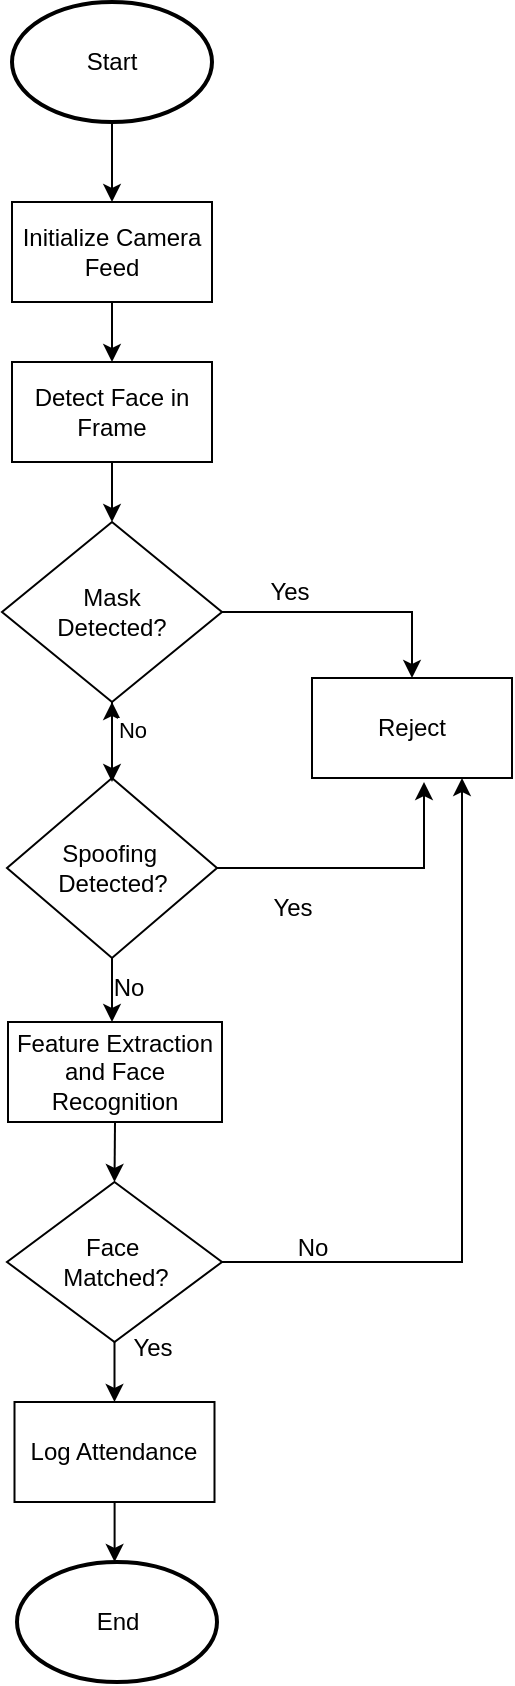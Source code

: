 <mxfile version="27.0.9">
  <diagram name="Page-1" id="5l23HNWWD5fYFxMAhC1Q">
    <mxGraphModel dx="304" dy="115" grid="1" gridSize="10" guides="1" tooltips="1" connect="1" arrows="1" fold="1" page="1" pageScale="1" pageWidth="850" pageHeight="1100" math="0" shadow="0">
      <root>
        <mxCell id="0" />
        <mxCell id="1" parent="0" />
        <mxCell id="aWGVYGU0lvLJ7pwz3MMg-1" value="Start" style="strokeWidth=2;html=1;shape=mxgraph.flowchart.start_1;whiteSpace=wrap;" parent="1" vertex="1">
          <mxGeometry x="392" y="100" width="100" height="60" as="geometry" />
        </mxCell>
        <mxCell id="aWGVYGU0lvLJ7pwz3MMg-2" value="Initialize Camera Feed" style="html=1;dashed=0;whiteSpace=wrap;" parent="1" vertex="1">
          <mxGeometry x="392" y="200" width="100" height="50" as="geometry" />
        </mxCell>
        <mxCell id="aWGVYGU0lvLJ7pwz3MMg-3" value="Detect Face in Frame" style="html=1;dashed=0;whiteSpace=wrap;" parent="1" vertex="1">
          <mxGeometry x="392" y="280" width="100" height="50" as="geometry" />
        </mxCell>
        <mxCell id="aWGVYGU0lvLJ7pwz3MMg-4" value="Mask &lt;br&gt;Detected?" style="shape=rhombus;html=1;dashed=0;whiteSpace=wrap;perimeter=rhombusPerimeter;" parent="1" vertex="1">
          <mxGeometry x="387" y="360" width="110" height="90" as="geometry" />
        </mxCell>
        <mxCell id="zKq4tAjFMvw2OrW4VMCg-1" value="" style="edgeStyle=orthogonalEdgeStyle;rounded=0;orthogonalLoop=1;jettySize=auto;html=1;" edge="1" parent="1" source="aWGVYGU0lvLJ7pwz3MMg-5" target="aWGVYGU0lvLJ7pwz3MMg-4">
          <mxGeometry relative="1" as="geometry" />
        </mxCell>
        <mxCell id="aWGVYGU0lvLJ7pwz3MMg-5" value="Spoofing&amp;nbsp;&lt;div&gt;Detected?&lt;/div&gt;" style="shape=rhombus;html=1;dashed=0;whiteSpace=wrap;perimeter=rhombusPerimeter;" parent="1" vertex="1">
          <mxGeometry x="389.5" y="488" width="105" height="90" as="geometry" />
        </mxCell>
        <mxCell id="aWGVYGU0lvLJ7pwz3MMg-6" value="Reject" style="html=1;dashed=0;whiteSpace=wrap;" parent="1" vertex="1">
          <mxGeometry x="542" y="438" width="100" height="50" as="geometry" />
        </mxCell>
        <mxCell id="aWGVYGU0lvLJ7pwz3MMg-7" value="Feature Extraction and Face Recognition" style="html=1;dashed=0;whiteSpace=wrap;" parent="1" vertex="1">
          <mxGeometry x="390" y="610" width="107" height="50" as="geometry" />
        </mxCell>
        <mxCell id="aWGVYGU0lvLJ7pwz3MMg-8" value="Face&amp;nbsp;&lt;div&gt;Matched?&lt;/div&gt;" style="shape=rhombus;html=1;dashed=0;whiteSpace=wrap;perimeter=rhombusPerimeter;" parent="1" vertex="1">
          <mxGeometry x="389.5" y="690" width="107.5" height="80" as="geometry" />
        </mxCell>
        <mxCell id="zKq4tAjFMvw2OrW4VMCg-2" value="" style="edgeStyle=orthogonalEdgeStyle;rounded=0;orthogonalLoop=1;jettySize=auto;html=1;" edge="1" parent="1" source="aWGVYGU0lvLJ7pwz3MMg-9" target="aWGVYGU0lvLJ7pwz3MMg-10">
          <mxGeometry relative="1" as="geometry">
            <Array as="points">
              <mxPoint x="443" y="870" />
              <mxPoint x="443" y="870" />
            </Array>
          </mxGeometry>
        </mxCell>
        <mxCell id="aWGVYGU0lvLJ7pwz3MMg-9" value="Log Attendance" style="html=1;dashed=0;whiteSpace=wrap;" parent="1" vertex="1">
          <mxGeometry x="393.25" y="800" width="100" height="50" as="geometry" />
        </mxCell>
        <mxCell id="aWGVYGU0lvLJ7pwz3MMg-10" value="End" style="strokeWidth=2;html=1;shape=mxgraph.flowchart.start_1;whiteSpace=wrap;" parent="1" vertex="1">
          <mxGeometry x="394.5" y="880" width="100" height="60" as="geometry" />
        </mxCell>
        <mxCell id="aWGVYGU0lvLJ7pwz3MMg-11" value="" style="endArrow=classic;html=1;rounded=0;exitX=0.5;exitY=1;exitDx=0;exitDy=0;exitPerimeter=0;" parent="1" source="aWGVYGU0lvLJ7pwz3MMg-1" edge="1">
          <mxGeometry width="50" height="50" relative="1" as="geometry">
            <mxPoint x="402" y="340" as="sourcePoint" />
            <mxPoint x="442" y="200" as="targetPoint" />
          </mxGeometry>
        </mxCell>
        <mxCell id="aWGVYGU0lvLJ7pwz3MMg-12" value="" style="endArrow=classic;html=1;rounded=0;exitX=0.5;exitY=1;exitDx=0;exitDy=0;" parent="1" source="aWGVYGU0lvLJ7pwz3MMg-2" edge="1">
          <mxGeometry width="50" height="50" relative="1" as="geometry">
            <mxPoint x="402" y="460" as="sourcePoint" />
            <mxPoint x="442" y="280" as="targetPoint" />
          </mxGeometry>
        </mxCell>
        <mxCell id="aWGVYGU0lvLJ7pwz3MMg-13" value="" style="endArrow=classic;html=1;rounded=0;exitX=0.5;exitY=1;exitDx=0;exitDy=0;" parent="1" source="aWGVYGU0lvLJ7pwz3MMg-3" edge="1">
          <mxGeometry width="50" height="50" relative="1" as="geometry">
            <mxPoint x="402" y="520" as="sourcePoint" />
            <mxPoint x="442" y="360" as="targetPoint" />
          </mxGeometry>
        </mxCell>
        <mxCell id="aWGVYGU0lvLJ7pwz3MMg-14" value="" style="endArrow=classic;html=1;rounded=0;exitX=0.5;exitY=1;exitDx=0;exitDy=0;" parent="1" source="aWGVYGU0lvLJ7pwz3MMg-4" edge="1">
          <mxGeometry width="50" height="50" relative="1" as="geometry">
            <mxPoint x="402" y="570" as="sourcePoint" />
            <mxPoint x="442" y="490" as="targetPoint" />
          </mxGeometry>
        </mxCell>
        <mxCell id="aWGVYGU0lvLJ7pwz3MMg-25" value="No" style="edgeLabel;html=1;align=center;verticalAlign=middle;resizable=0;points=[];" parent="aWGVYGU0lvLJ7pwz3MMg-14" vertex="1" connectable="0">
          <mxGeometry x="-0.336" y="2" relative="1" as="geometry">
            <mxPoint x="8" as="offset" />
          </mxGeometry>
        </mxCell>
        <mxCell id="aWGVYGU0lvLJ7pwz3MMg-15" value="" style="endArrow=classic;html=1;rounded=0;exitX=0.5;exitY=1;exitDx=0;exitDy=0;" parent="1" edge="1" source="aWGVYGU0lvLJ7pwz3MMg-5">
          <mxGeometry width="50" height="50" relative="1" as="geometry">
            <mxPoint x="442" y="590" as="sourcePoint" />
            <mxPoint x="442" y="610" as="targetPoint" />
          </mxGeometry>
        </mxCell>
        <mxCell id="aWGVYGU0lvLJ7pwz3MMg-16" value="" style="endArrow=classic;html=1;rounded=0;exitX=0.5;exitY=1;exitDx=0;exitDy=0;entryX=0.5;entryY=0;entryDx=0;entryDy=0;" parent="1" source="aWGVYGU0lvLJ7pwz3MMg-7" target="aWGVYGU0lvLJ7pwz3MMg-8" edge="1">
          <mxGeometry width="50" height="50" relative="1" as="geometry">
            <mxPoint x="402" y="760" as="sourcePoint" />
            <mxPoint x="452" y="710" as="targetPoint" />
          </mxGeometry>
        </mxCell>
        <mxCell id="aWGVYGU0lvLJ7pwz3MMg-17" value="" style="endArrow=classic;html=1;rounded=0;exitX=0.5;exitY=1;exitDx=0;exitDy=0;" parent="1" source="aWGVYGU0lvLJ7pwz3MMg-8" target="aWGVYGU0lvLJ7pwz3MMg-9" edge="1">
          <mxGeometry width="50" height="50" relative="1" as="geometry">
            <mxPoint x="402" y="820" as="sourcePoint" />
            <mxPoint x="452" y="770" as="targetPoint" />
          </mxGeometry>
        </mxCell>
        <mxCell id="aWGVYGU0lvLJ7pwz3MMg-19" value="" style="endArrow=classic;html=1;rounded=0;exitX=1;exitY=0.5;exitDx=0;exitDy=0;entryX=0.5;entryY=0;entryDx=0;entryDy=0;" parent="1" source="aWGVYGU0lvLJ7pwz3MMg-4" target="aWGVYGU0lvLJ7pwz3MMg-6" edge="1">
          <mxGeometry width="50" height="50" relative="1" as="geometry">
            <mxPoint x="402" y="520" as="sourcePoint" />
            <mxPoint x="452" y="470" as="targetPoint" />
            <Array as="points">
              <mxPoint x="592" y="405" />
            </Array>
          </mxGeometry>
        </mxCell>
        <mxCell id="aWGVYGU0lvLJ7pwz3MMg-20" value="" style="endArrow=classic;html=1;rounded=0;exitX=1;exitY=0.5;exitDx=0;exitDy=0;entryX=0.56;entryY=1.04;entryDx=0;entryDy=0;entryPerimeter=0;" parent="1" source="aWGVYGU0lvLJ7pwz3MMg-5" target="aWGVYGU0lvLJ7pwz3MMg-6" edge="1">
          <mxGeometry width="50" height="50" relative="1" as="geometry">
            <mxPoint x="402" y="600" as="sourcePoint" />
            <mxPoint x="600" y="490" as="targetPoint" />
            <Array as="points">
              <mxPoint x="598" y="533" />
            </Array>
          </mxGeometry>
        </mxCell>
        <mxCell id="aWGVYGU0lvLJ7pwz3MMg-21" value="" style="endArrow=classic;html=1;rounded=0;exitX=1;exitY=0.5;exitDx=0;exitDy=0;entryX=0.75;entryY=1;entryDx=0;entryDy=0;" parent="1" source="aWGVYGU0lvLJ7pwz3MMg-8" target="aWGVYGU0lvLJ7pwz3MMg-6" edge="1">
          <mxGeometry width="50" height="50" relative="1" as="geometry">
            <mxPoint x="402" y="730" as="sourcePoint" />
            <mxPoint x="452" y="680" as="targetPoint" />
            <Array as="points">
              <mxPoint x="617" y="730" />
            </Array>
          </mxGeometry>
        </mxCell>
        <mxCell id="aWGVYGU0lvLJ7pwz3MMg-22" value="Yes" style="text;html=1;align=center;verticalAlign=middle;whiteSpace=wrap;rounded=0;" parent="1" vertex="1">
          <mxGeometry x="500.75" y="380" width="60" height="30" as="geometry" />
        </mxCell>
        <mxCell id="aWGVYGU0lvLJ7pwz3MMg-23" value="&lt;span style=&quot;text-wrap-mode: wrap;&quot;&gt;Yes&lt;/span&gt;" style="text;html=1;align=center;verticalAlign=middle;resizable=0;points=[];autosize=1;strokeColor=none;fillColor=none;" parent="1" vertex="1">
          <mxGeometry x="512" y="538" width="40" height="30" as="geometry" />
        </mxCell>
        <mxCell id="aWGVYGU0lvLJ7pwz3MMg-24" value="&lt;span style=&quot;text-wrap-mode: wrap;&quot;&gt;No&lt;/span&gt;" style="text;html=1;align=center;verticalAlign=middle;resizable=0;points=[];autosize=1;strokeColor=none;fillColor=none;" parent="1" vertex="1">
          <mxGeometry x="522" y="708" width="40" height="30" as="geometry" />
        </mxCell>
        <mxCell id="aWGVYGU0lvLJ7pwz3MMg-26" value="No" style="text;html=1;align=center;verticalAlign=middle;resizable=0;points=[];autosize=1;strokeColor=none;fillColor=none;" parent="1" vertex="1">
          <mxGeometry x="429.5" y="578" width="40" height="30" as="geometry" />
        </mxCell>
        <mxCell id="aWGVYGU0lvLJ7pwz3MMg-27" value="Yes" style="text;html=1;align=center;verticalAlign=middle;resizable=0;points=[];autosize=1;strokeColor=none;fillColor=none;" parent="1" vertex="1">
          <mxGeometry x="442" y="758" width="40" height="30" as="geometry" />
        </mxCell>
      </root>
    </mxGraphModel>
  </diagram>
</mxfile>
